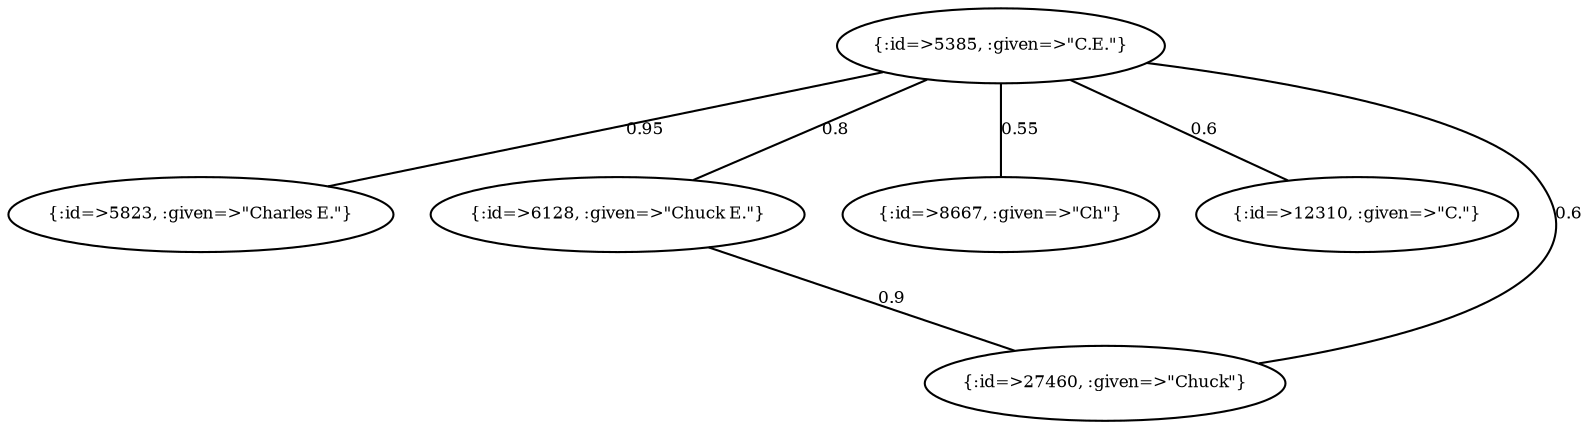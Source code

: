 graph Collector__WeightedGraph {
    "{:id=>5385, :given=>\"C.E.\"}" [
        fontsize = 8,
        label = "{:id=>5385, :given=>\"C.E.\"}"
    ]

    "{:id=>5823, :given=>\"Charles E.\"}" [
        fontsize = 8,
        label = "{:id=>5823, :given=>\"Charles E.\"}"
    ]

    "{:id=>6128, :given=>\"Chuck E.\"}" [
        fontsize = 8,
        label = "{:id=>6128, :given=>\"Chuck E.\"}"
    ]

    "{:id=>8667, :given=>\"Ch\"}" [
        fontsize = 8,
        label = "{:id=>8667, :given=>\"Ch\"}"
    ]

    "{:id=>12310, :given=>\"C.\"}" [
        fontsize = 8,
        label = "{:id=>12310, :given=>\"C.\"}"
    ]

    "{:id=>27460, :given=>\"Chuck\"}" [
        fontsize = 8,
        label = "{:id=>27460, :given=>\"Chuck\"}"
    ]

    "{:id=>5385, :given=>\"C.E.\"}" -- "{:id=>5823, :given=>\"Charles E.\"}" [
        fontsize = 8,
        label = 0.95
    ]

    "{:id=>5385, :given=>\"C.E.\"}" -- "{:id=>6128, :given=>\"Chuck E.\"}" [
        fontsize = 8,
        label = 0.8
    ]

    "{:id=>5385, :given=>\"C.E.\"}" -- "{:id=>8667, :given=>\"Ch\"}" [
        fontsize = 8,
        label = 0.55
    ]

    "{:id=>5385, :given=>\"C.E.\"}" -- "{:id=>12310, :given=>\"C.\"}" [
        fontsize = 8,
        label = 0.6
    ]

    "{:id=>5385, :given=>\"C.E.\"}" -- "{:id=>27460, :given=>\"Chuck\"}" [
        fontsize = 8,
        label = 0.6
    ]

    "{:id=>6128, :given=>\"Chuck E.\"}" -- "{:id=>27460, :given=>\"Chuck\"}" [
        fontsize = 8,
        label = 0.9
    ]
}
